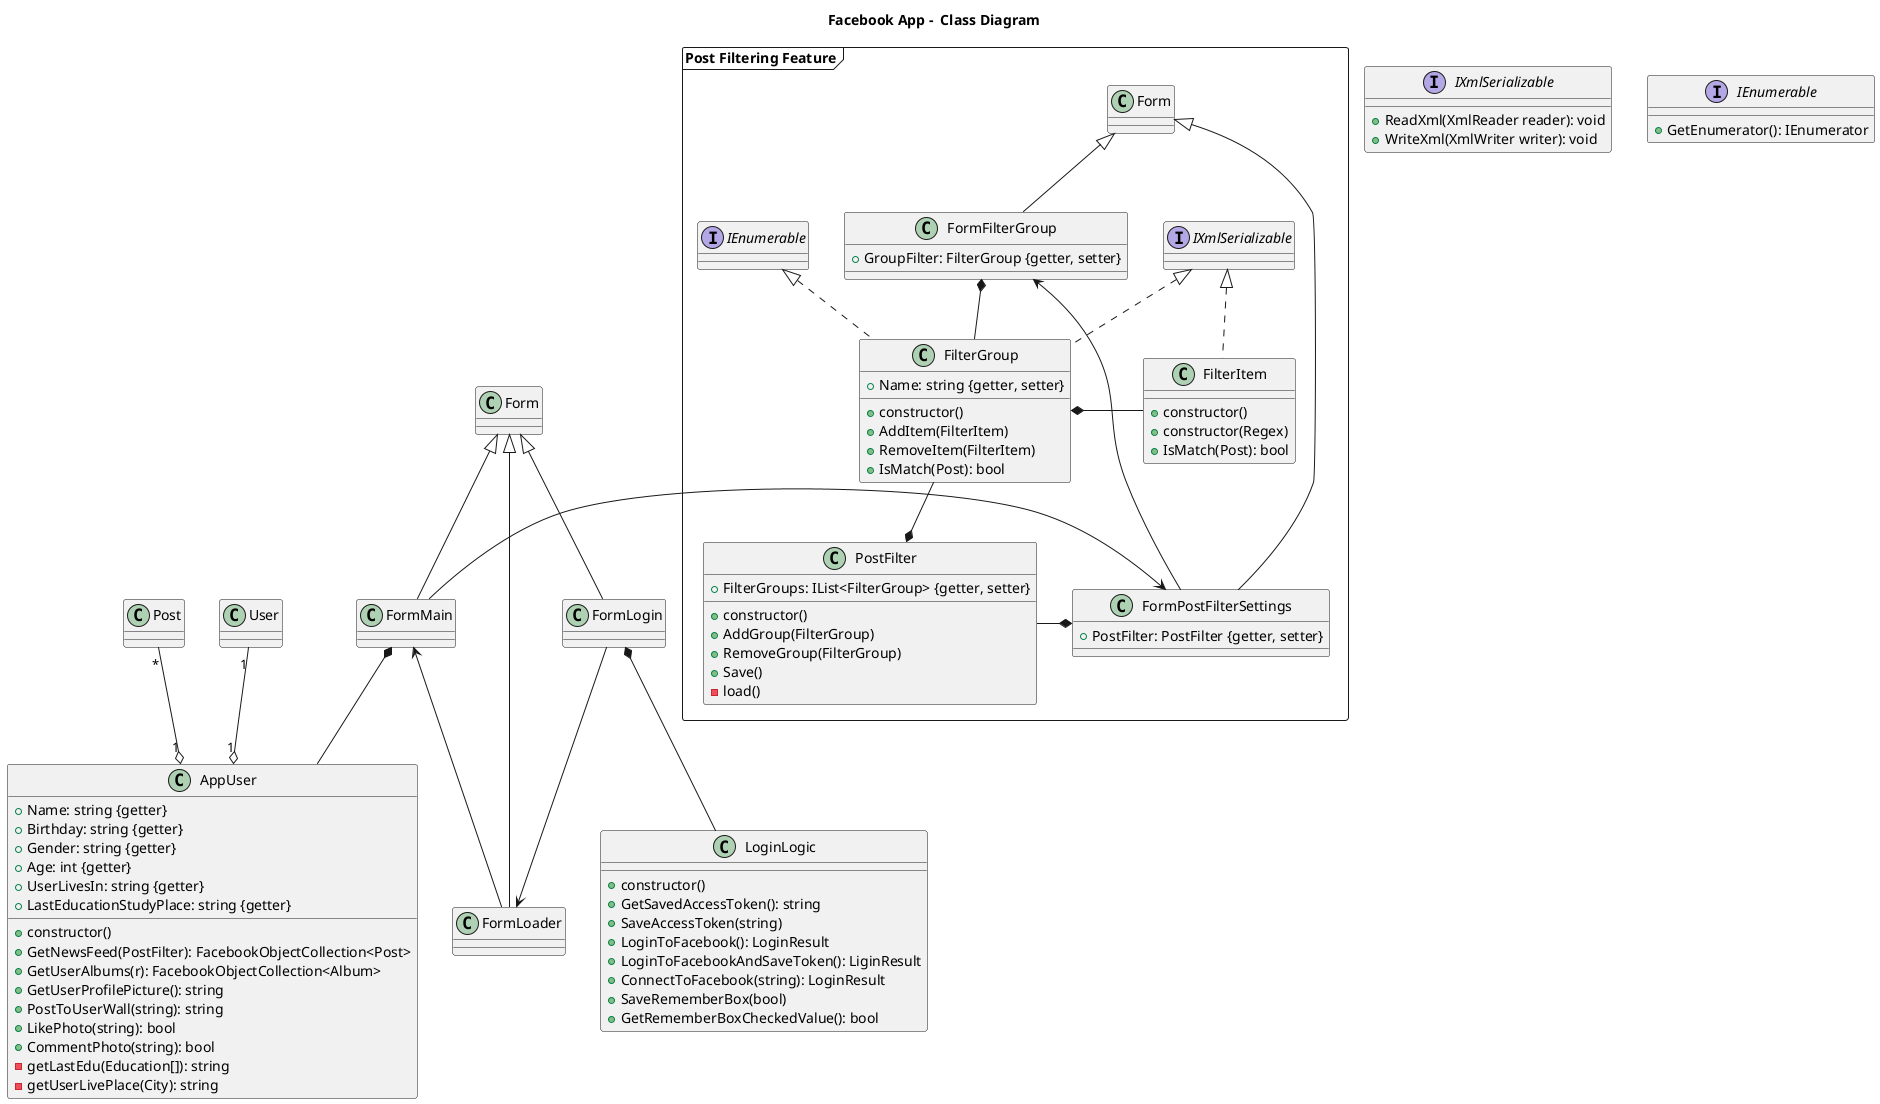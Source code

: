 @startuml


title Facebook App -  Class Diagram

interface IXmlSerializable {
    +ReadXml(XmlReader reader): void
    +WriteXml(XmlWriter writer): void
}

interface IEnumerable {
    +GetEnumerator(): IEnumerator
}

class FormMain extends Form {
}

class FormLogin extends Form {
}

class FormLoader extends Form {
}

class AppUser {
    +constructor()
    +GetNewsFeed(PostFilter): FacebookObjectCollection<Post>
    +GetUserAlbums(r): FacebookObjectCollection<Album>
    +GetUserProfilePicture(): string
    +PostToUserWall(string): string
    +LikePhoto(string): bool
    +CommentPhoto(string): bool
    +Name: string {getter}
    +Birthday: string {getter}
    +Gender: string {getter}
    +Age: int {getter}
    +UserLivesIn: string {getter}
    +LastEducationStudyPlace: string {getter}
    -getLastEdu(Education[]): string
    -getUserLivePlace(City): string
}

class LoginLogic{
    +constructor()
    +GetSavedAccessToken(): string
    +SaveAccessToken(string)
    +LoginToFacebook(): LoginResult
    +LoginToFacebookAndSaveToken(): LiginResult
    +ConnectToFacebook(string): LoginResult
    +SaveRememberBox(bool)
    +GetRememberBoxCheckedValue(): bool
}

FormMain *-down-AppUser
FormMain<-down-FormLoader

AppUser "1" o-up- "1" User
AppUser "1" o-up- "*" Post

FormLogin *-down-LoginLogic
FormLogin ->FormLoader

package "Post Filtering Feature" <<Frame>> {

    class PostFilter{
        +constructor()
        +AddGroup(FilterGroup)
        +RemoveGroup(FilterGroup)
        +Save()
        +FilterGroups: IList<FilterGroup> {getter, setter}
        -load()
    }

    class FilterGroup implements IXmlSerializable, IEnumerable{
        +constructor()
        +AddItem(FilterItem)
        +RemoveItem(FilterItem)
        +IsMatch(Post): bool
        +Name: string {getter, setter}
    }

    class FilterItem  implements IXmlSerializable{
        +constructor()
        +constructor(Regex)
        +IsMatch(Post): bool
     }

     class FormPostFilterSettings extends Form{
        +PostFilter: PostFilter {getter, setter}
     }

     class FormFilterGroup extends Form{
        +GroupFilter: FilterGroup {getter, setter}
     }

    FilterGroup *- FilterItem
    PostFilter *-up- FilterGroup
    FormPostFilterSettings *-left- PostFilter
    FormFilterGroup  *-down- FilterGroup
    FormPostFilterSettings-left->FormFilterGroup 
    FormMain->FormPostFilterSettings
    
}

@enduml